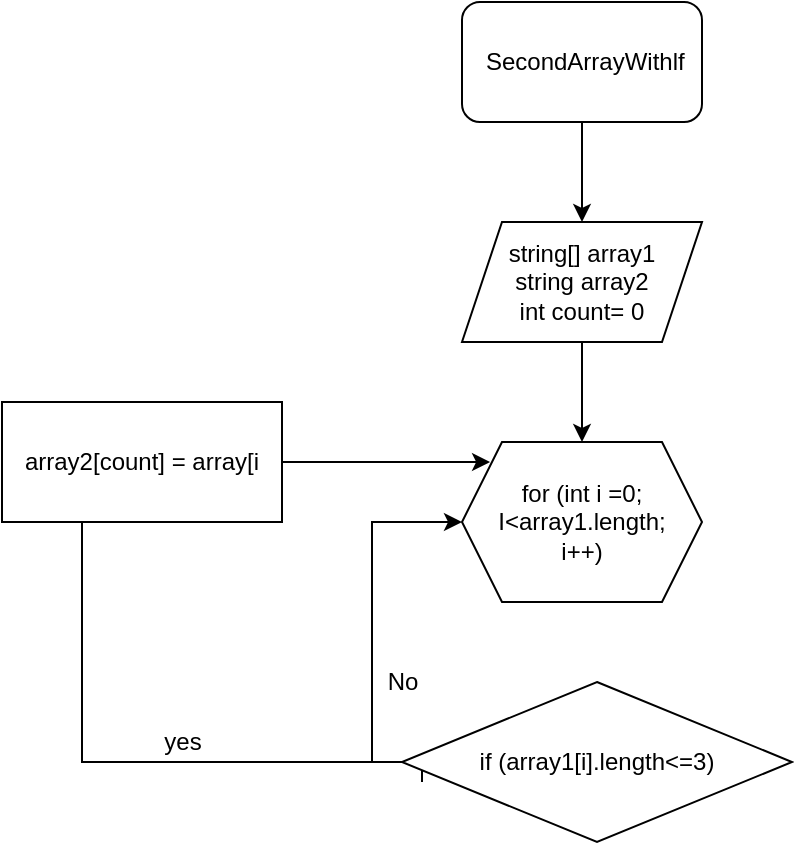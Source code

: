 <mxfile version="20.8.16" type="device"><diagram name="Страница 1" id="1hglL8yDRa3FKUFBq36F"><mxGraphModel dx="436" dy="471" grid="1" gridSize="10" guides="1" tooltips="1" connect="1" arrows="1" fold="1" page="1" pageScale="1" pageWidth="827" pageHeight="1169" math="0" shadow="0"><root><mxCell id="0"/><mxCell id="1" parent="0"/><mxCell id="VeKBxr_v3F1uS06bR_0v-3" value="" style="edgeStyle=orthogonalEdgeStyle;rounded=0;orthogonalLoop=1;jettySize=auto;html=1;" edge="1" parent="1" source="VeKBxr_v3F1uS06bR_0v-1" target="VeKBxr_v3F1uS06bR_0v-2"><mxGeometry relative="1" as="geometry"/></mxCell><mxCell id="VeKBxr_v3F1uS06bR_0v-1" value="&amp;nbsp;SecondArrayWithlf" style="rounded=1;whiteSpace=wrap;html=1;" vertex="1" parent="1"><mxGeometry x="230" y="10" width="120" height="60" as="geometry"/></mxCell><mxCell id="VeKBxr_v3F1uS06bR_0v-5" value="" style="edgeStyle=orthogonalEdgeStyle;rounded=0;orthogonalLoop=1;jettySize=auto;html=1;" edge="1" parent="1" source="VeKBxr_v3F1uS06bR_0v-2" target="VeKBxr_v3F1uS06bR_0v-4"><mxGeometry relative="1" as="geometry"/></mxCell><mxCell id="VeKBxr_v3F1uS06bR_0v-2" value="string[] array1&lt;br&gt;string array2&lt;br&gt;int count= 0" style="shape=parallelogram;perimeter=parallelogramPerimeter;whiteSpace=wrap;html=1;fixedSize=1;" vertex="1" parent="1"><mxGeometry x="230" y="120" width="120" height="60" as="geometry"/></mxCell><mxCell id="VeKBxr_v3F1uS06bR_0v-4" value="for (int i =0;&lt;br&gt;I&amp;lt;array1.length;&lt;br&gt;i++)" style="shape=hexagon;perimeter=hexagonPerimeter2;whiteSpace=wrap;html=1;fixedSize=1;" vertex="1" parent="1"><mxGeometry x="230" y="230" width="120" height="80" as="geometry"/></mxCell><mxCell id="VeKBxr_v3F1uS06bR_0v-7" style="edgeStyle=orthogonalEdgeStyle;rounded=0;orthogonalLoop=1;jettySize=auto;html=1;entryX=0;entryY=0.5;entryDx=0;entryDy=0;" edge="1" parent="1" target="VeKBxr_v3F1uS06bR_0v-4"><mxGeometry relative="1" as="geometry"><mxPoint x="160" y="310" as="targetPoint"/><mxPoint x="210" y="400" as="sourcePoint"/><Array as="points"><mxPoint x="185" y="390"/><mxPoint x="185" y="270"/></Array></mxGeometry></mxCell><mxCell id="VeKBxr_v3F1uS06bR_0v-12" value="" style="edgeStyle=orthogonalEdgeStyle;rounded=0;orthogonalLoop=1;jettySize=auto;html=1;entryX=0.5;entryY=1;entryDx=0;entryDy=0;startArrow=none;" edge="1" parent="1" source="VeKBxr_v3F1uS06bR_0v-18"><mxGeometry relative="1" as="geometry"><mxPoint x="140" y="260" as="targetPoint"/><Array as="points"><mxPoint x="40" y="260"/></Array></mxGeometry></mxCell><mxCell id="VeKBxr_v3F1uS06bR_0v-6" value="if (array1[i].length&amp;lt;=3)" style="rhombus;whiteSpace=wrap;html=1;" vertex="1" parent="1"><mxGeometry x="200" y="350" width="195" height="80" as="geometry"/></mxCell><mxCell id="VeKBxr_v3F1uS06bR_0v-14" value="yes" style="text;html=1;align=center;verticalAlign=middle;resizable=0;points=[];autosize=1;strokeColor=none;fillColor=none;" vertex="1" parent="1"><mxGeometry x="70" y="365" width="40" height="30" as="geometry"/></mxCell><mxCell id="VeKBxr_v3F1uS06bR_0v-19" value="" style="edgeStyle=orthogonalEdgeStyle;rounded=0;orthogonalLoop=1;jettySize=auto;html=1;entryX=0.5;entryY=1;entryDx=0;entryDy=0;endArrow=none;" edge="1" parent="1" source="VeKBxr_v3F1uS06bR_0v-6" target="VeKBxr_v3F1uS06bR_0v-18"><mxGeometry relative="1" as="geometry"><mxPoint x="200" y="390" as="sourcePoint"/><mxPoint x="140" y="260" as="targetPoint"/><Array as="points"><mxPoint x="40" y="390"/></Array></mxGeometry></mxCell><mxCell id="VeKBxr_v3F1uS06bR_0v-21" style="edgeStyle=orthogonalEdgeStyle;rounded=0;orthogonalLoop=1;jettySize=auto;html=1;entryX=0.117;entryY=0.125;entryDx=0;entryDy=0;entryPerimeter=0;" edge="1" parent="1" source="VeKBxr_v3F1uS06bR_0v-18" target="VeKBxr_v3F1uS06bR_0v-4"><mxGeometry relative="1" as="geometry"/></mxCell><mxCell id="VeKBxr_v3F1uS06bR_0v-18" value="array2[count] = array[i" style="rounded=0;whiteSpace=wrap;html=1;" vertex="1" parent="1"><mxGeometry y="210" width="140" height="60" as="geometry"/></mxCell><mxCell id="VeKBxr_v3F1uS06bR_0v-22" value="No" style="text;html=1;align=center;verticalAlign=middle;resizable=0;points=[];autosize=1;strokeColor=none;fillColor=none;" vertex="1" parent="1"><mxGeometry x="180" y="335" width="40" height="30" as="geometry"/></mxCell></root></mxGraphModel></diagram></mxfile>